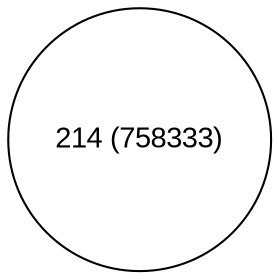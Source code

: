 digraph move_up {
	node [fontname="Arial", shape="circle", width=0.5]; 

	0 [label = "214 (758333)"];
}
